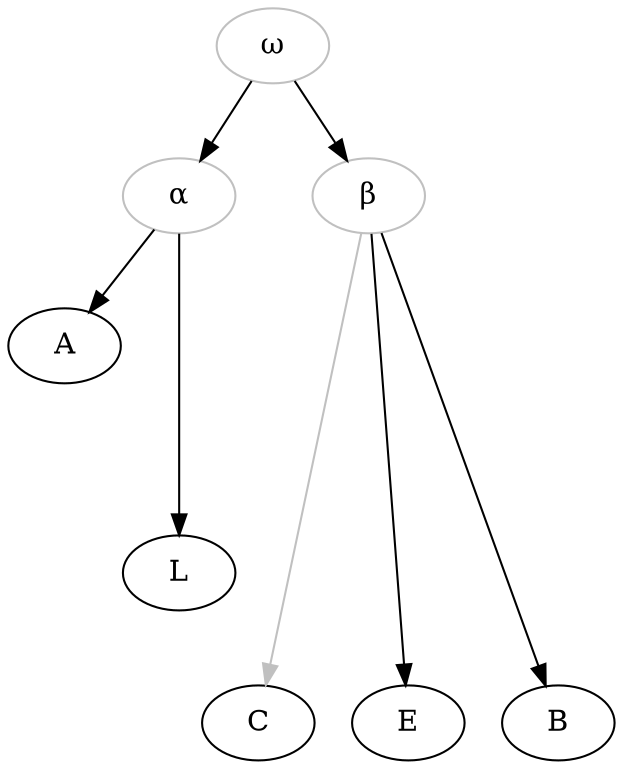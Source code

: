 digraph {
 omega-> alpha
 omega-> beta
 alpha-> A
 alpha -> L[minlen=3]
 beta-> C [minlen=4,color="grey"]
 beta-> E [minlen=4]
 beta-> B [minlen=4]

omega[label="ω", color=grey];
alpha[label="α", color=grey];
beta[label="β", color=grey];
A[label="A"];
L[label="L"];
C[label="C"];
E[label="E"];
B[label="B"];
graph [style=invis, splines=true];
}

